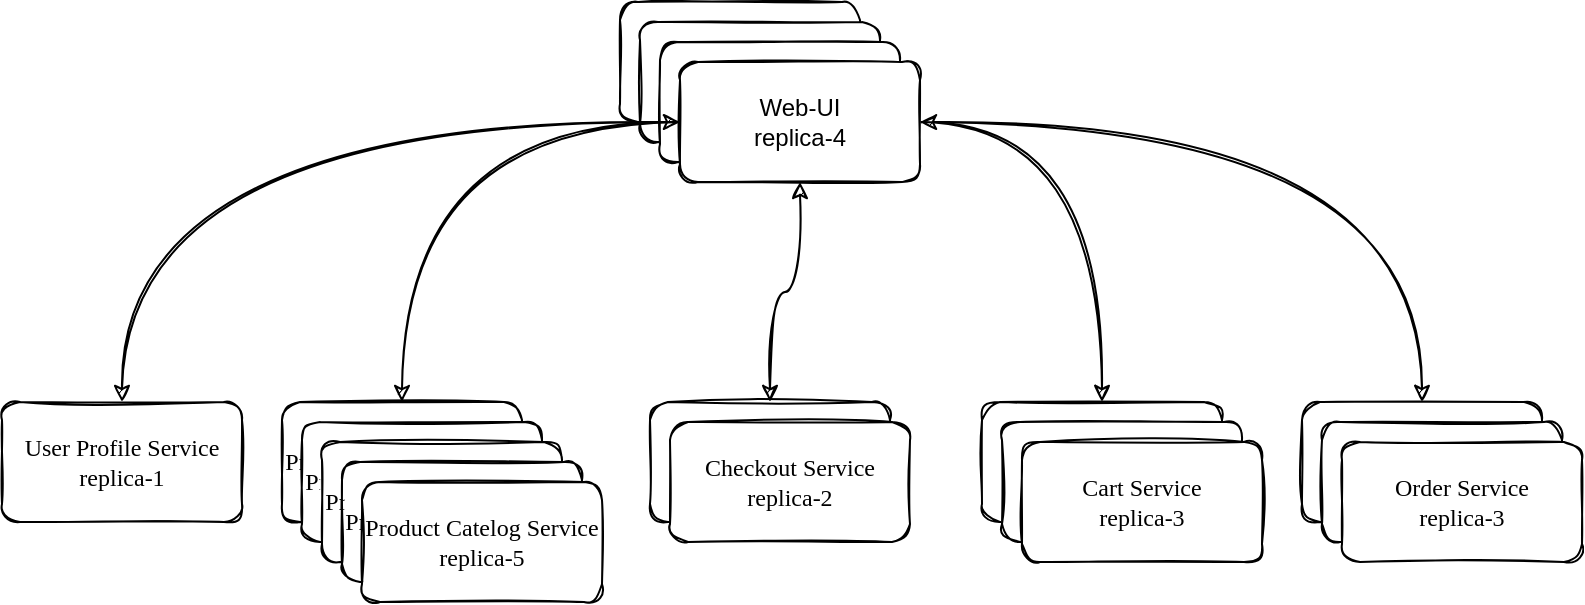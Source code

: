 <mxfile version="15.2.7" type="device"><diagram id="jOhnprU5d-B_KxjO8xEE" name="Page-1"><mxGraphModel dx="1106" dy="892" grid="1" gridSize="10" guides="1" tooltips="1" connect="1" arrows="1" fold="1" page="1" pageScale="1" pageWidth="827" pageHeight="1169" math="0" shadow="0"><root><mxCell id="0"/><mxCell id="1" parent="0"/><mxCell id="ohO48zDFxpCnj8RBtErn-1" value="&lt;font face=&quot;Comic Sans MS&quot;&gt;Product Catelog Service&lt;/font&gt;" style="rounded=1;whiteSpace=wrap;html=1;sketch=1;" vertex="1" parent="1"><mxGeometry x="160" y="230" width="120" height="60" as="geometry"/></mxCell><mxCell id="ohO48zDFxpCnj8RBtErn-2" value="&lt;font face=&quot;Comic Sans MS&quot;&gt;Checkout Service&lt;/font&gt;" style="rounded=1;whiteSpace=wrap;html=1;sketch=1;" vertex="1" parent="1"><mxGeometry x="344" y="230" width="120" height="60" as="geometry"/></mxCell><mxCell id="ohO48zDFxpCnj8RBtErn-3" value="&lt;font face=&quot;Comic Sans MS&quot;&gt;User Profile Service&lt;br&gt;replica-1&lt;br&gt;&lt;/font&gt;" style="rounded=1;whiteSpace=wrap;html=1;sketch=1;" vertex="1" parent="1"><mxGeometry x="20" y="230" width="120" height="60" as="geometry"/></mxCell><mxCell id="ohO48zDFxpCnj8RBtErn-4" value="&lt;font face=&quot;Comic Sans MS&quot;&gt;Order Service&lt;/font&gt;" style="rounded=1;whiteSpace=wrap;html=1;sketch=1;" vertex="1" parent="1"><mxGeometry x="670" y="230" width="120" height="60" as="geometry"/></mxCell><mxCell id="ohO48zDFxpCnj8RBtErn-5" value="&lt;font face=&quot;Comic Sans MS&quot;&gt;Cart Service&lt;/font&gt;" style="rounded=1;whiteSpace=wrap;html=1;sketch=1;" vertex="1" parent="1"><mxGeometry x="510" y="230" width="120" height="60" as="geometry"/></mxCell><mxCell id="ohO48zDFxpCnj8RBtErn-7" value="&lt;font face=&quot;Comic Sans MS&quot;&gt;Product Catelog Service&lt;/font&gt;" style="rounded=1;whiteSpace=wrap;html=1;sketch=1;" vertex="1" parent="1"><mxGeometry x="170" y="240" width="120" height="60" as="geometry"/></mxCell><mxCell id="ohO48zDFxpCnj8RBtErn-8" value="&lt;font face=&quot;Comic Sans MS&quot;&gt;Product Catelog Service&lt;/font&gt;" style="rounded=1;whiteSpace=wrap;html=1;sketch=1;" vertex="1" parent="1"><mxGeometry x="180" y="250" width="120" height="60" as="geometry"/></mxCell><mxCell id="ohO48zDFxpCnj8RBtErn-9" value="&lt;font face=&quot;Comic Sans MS&quot;&gt;Product Catelog Service&lt;/font&gt;" style="rounded=1;whiteSpace=wrap;html=1;sketch=1;" vertex="1" parent="1"><mxGeometry x="190" y="260" width="120" height="60" as="geometry"/></mxCell><mxCell id="ohO48zDFxpCnj8RBtErn-10" value="&lt;font face=&quot;Comic Sans MS&quot;&gt;Product Catelog Service&lt;br&gt;replica-5&lt;br&gt;&lt;/font&gt;" style="rounded=1;whiteSpace=wrap;html=1;sketch=1;" vertex="1" parent="1"><mxGeometry x="200" y="270" width="120" height="60" as="geometry"/></mxCell><mxCell id="ohO48zDFxpCnj8RBtErn-12" value="&lt;font face=&quot;Comic Sans MS&quot;&gt;Checkout Service&lt;br&gt;replica-2&lt;br&gt;&lt;/font&gt;" style="rounded=1;whiteSpace=wrap;html=1;sketch=1;" vertex="1" parent="1"><mxGeometry x="354" y="240" width="120" height="60" as="geometry"/></mxCell><mxCell id="ohO48zDFxpCnj8RBtErn-16" value="&lt;font face=&quot;Comic Sans MS&quot;&gt;Cart Service&lt;/font&gt;" style="rounded=1;whiteSpace=wrap;html=1;sketch=1;" vertex="1" parent="1"><mxGeometry x="520" y="240" width="120" height="60" as="geometry"/></mxCell><mxCell id="ohO48zDFxpCnj8RBtErn-17" value="&lt;font face=&quot;Comic Sans MS&quot;&gt;Cart Service&lt;br&gt;replica-3&lt;br&gt;&lt;/font&gt;" style="rounded=1;whiteSpace=wrap;html=1;sketch=1;" vertex="1" parent="1"><mxGeometry x="530" y="250" width="120" height="60" as="geometry"/></mxCell><mxCell id="ohO48zDFxpCnj8RBtErn-19" value="&lt;font face=&quot;Comic Sans MS&quot;&gt;Order Service&lt;/font&gt;" style="rounded=1;whiteSpace=wrap;html=1;sketch=1;" vertex="1" parent="1"><mxGeometry x="680" y="240" width="120" height="60" as="geometry"/></mxCell><mxCell id="ohO48zDFxpCnj8RBtErn-20" value="&lt;font face=&quot;Comic Sans MS&quot;&gt;Order Service&lt;br&gt;replica-3&lt;br&gt;&lt;/font&gt;" style="rounded=1;whiteSpace=wrap;html=1;sketch=1;" vertex="1" parent="1"><mxGeometry x="690" y="250" width="120" height="60" as="geometry"/></mxCell><mxCell id="ohO48zDFxpCnj8RBtErn-22" value="Web-UI" style="rounded=1;whiteSpace=wrap;html=1;sketch=1;" vertex="1" parent="1"><mxGeometry x="329" y="30" width="120" height="60" as="geometry"/></mxCell><mxCell id="ohO48zDFxpCnj8RBtErn-23" value="Web-UI" style="rounded=1;whiteSpace=wrap;html=1;sketch=1;" vertex="1" parent="1"><mxGeometry x="339" y="40" width="120" height="60" as="geometry"/></mxCell><mxCell id="ohO48zDFxpCnj8RBtErn-24" value="Web-UI" style="rounded=1;whiteSpace=wrap;html=1;sketch=1;" vertex="1" parent="1"><mxGeometry x="349" y="50" width="120" height="60" as="geometry"/></mxCell><mxCell id="ohO48zDFxpCnj8RBtErn-26" style="edgeStyle=orthogonalEdgeStyle;sketch=1;orthogonalLoop=1;jettySize=auto;html=1;startArrow=classic;startFill=1;curved=1;" edge="1" parent="1" source="ohO48zDFxpCnj8RBtErn-25" target="ohO48zDFxpCnj8RBtErn-3"><mxGeometry relative="1" as="geometry"/></mxCell><mxCell id="ohO48zDFxpCnj8RBtErn-27" style="edgeStyle=orthogonalEdgeStyle;sketch=1;orthogonalLoop=1;jettySize=auto;html=1;entryX=0.5;entryY=0;entryDx=0;entryDy=0;curved=1;" edge="1" parent="1" source="ohO48zDFxpCnj8RBtErn-25" target="ohO48zDFxpCnj8RBtErn-1"><mxGeometry relative="1" as="geometry"/></mxCell><mxCell id="ohO48zDFxpCnj8RBtErn-28" style="edgeStyle=orthogonalEdgeStyle;sketch=1;orthogonalLoop=1;jettySize=auto;html=1;entryX=0.5;entryY=0;entryDx=0;entryDy=0;startArrow=classic;startFill=1;curved=1;" edge="1" parent="1" source="ohO48zDFxpCnj8RBtErn-25" target="ohO48zDFxpCnj8RBtErn-2"><mxGeometry relative="1" as="geometry"/></mxCell><mxCell id="ohO48zDFxpCnj8RBtErn-29" style="edgeStyle=orthogonalEdgeStyle;sketch=1;orthogonalLoop=1;jettySize=auto;html=1;entryX=0.5;entryY=0;entryDx=0;entryDy=0;curved=1;" edge="1" parent="1" source="ohO48zDFxpCnj8RBtErn-25" target="ohO48zDFxpCnj8RBtErn-5"><mxGeometry relative="1" as="geometry"/></mxCell><mxCell id="ohO48zDFxpCnj8RBtErn-30" style="edgeStyle=orthogonalEdgeStyle;sketch=1;orthogonalLoop=1;jettySize=auto;html=1;entryX=0.5;entryY=0;entryDx=0;entryDy=0;startArrow=classic;startFill=1;curved=1;" edge="1" parent="1" source="ohO48zDFxpCnj8RBtErn-25" target="ohO48zDFxpCnj8RBtErn-4"><mxGeometry relative="1" as="geometry"/></mxCell><mxCell id="ohO48zDFxpCnj8RBtErn-25" value="Web-UI&lt;br&gt;replica-4" style="rounded=1;whiteSpace=wrap;html=1;sketch=1;" vertex="1" parent="1"><mxGeometry x="359" y="60" width="120" height="60" as="geometry"/></mxCell></root></mxGraphModel></diagram></mxfile>